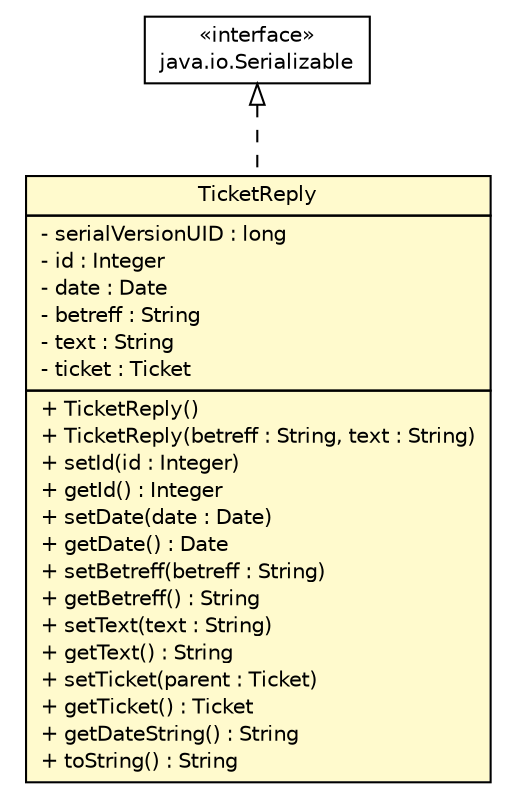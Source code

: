 #!/usr/local/bin/dot
#
# Class diagram 
# Generated by UMLGraph version 5.4 (http://www.umlgraph.org/)
#

digraph G {
	edge [fontname="Helvetica",fontsize=10,labelfontname="Helvetica",labelfontsize=10];
	node [fontname="Helvetica",fontsize=10,shape=plaintext];
	nodesep=0.25;
	ranksep=0.5;
	// de.articmodding.TroubleTicket.TicketReply
	c83 [label=<<table title="de.articmodding.TroubleTicket.TicketReply" border="0" cellborder="1" cellspacing="0" cellpadding="2" port="p" bgcolor="lemonChiffon" href="./TicketReply.html">
		<tr><td><table border="0" cellspacing="0" cellpadding="1">
<tr><td align="center" balign="center"> TicketReply </td></tr>
		</table></td></tr>
		<tr><td><table border="0" cellspacing="0" cellpadding="1">
<tr><td align="left" balign="left"> - serialVersionUID : long </td></tr>
<tr><td align="left" balign="left"> - id : Integer </td></tr>
<tr><td align="left" balign="left"> - date : Date </td></tr>
<tr><td align="left" balign="left"> - betreff : String </td></tr>
<tr><td align="left" balign="left"> - text : String </td></tr>
<tr><td align="left" balign="left"> - ticket : Ticket </td></tr>
		</table></td></tr>
		<tr><td><table border="0" cellspacing="0" cellpadding="1">
<tr><td align="left" balign="left"> + TicketReply() </td></tr>
<tr><td align="left" balign="left"> + TicketReply(betreff : String, text : String) </td></tr>
<tr><td align="left" balign="left"> + setId(id : Integer) </td></tr>
<tr><td align="left" balign="left"> + getId() : Integer </td></tr>
<tr><td align="left" balign="left"> + setDate(date : Date) </td></tr>
<tr><td align="left" balign="left"> + getDate() : Date </td></tr>
<tr><td align="left" balign="left"> + setBetreff(betreff : String) </td></tr>
<tr><td align="left" balign="left"> + getBetreff() : String </td></tr>
<tr><td align="left" balign="left"> + setText(text : String) </td></tr>
<tr><td align="left" balign="left"> + getText() : String </td></tr>
<tr><td align="left" balign="left"> + setTicket(parent : Ticket) </td></tr>
<tr><td align="left" balign="left"> + getTicket() : Ticket </td></tr>
<tr><td align="left" balign="left"> + getDateString() : String </td></tr>
<tr><td align="left" balign="left"> + toString() : String </td></tr>
		</table></td></tr>
		</table>>, URL="./TicketReply.html", fontname="Helvetica", fontcolor="black", fontsize=10.0];
	//de.articmodding.TroubleTicket.TicketReply implements java.io.Serializable
	c91:p -> c83:p [dir=back,arrowtail=empty,style=dashed];
	// java.io.Serializable
	c91 [label=<<table title="java.io.Serializable" border="0" cellborder="1" cellspacing="0" cellpadding="2" port="p" href="http://java.sun.com/j2se/1.4.2/docs/api/java/io/Serializable.html">
		<tr><td><table border="0" cellspacing="0" cellpadding="1">
<tr><td align="center" balign="center"> &#171;interface&#187; </td></tr>
<tr><td align="center" balign="center"> java.io.Serializable </td></tr>
		</table></td></tr>
		</table>>, URL="http://java.sun.com/j2se/1.4.2/docs/api/java/io/Serializable.html", fontname="Helvetica", fontcolor="black", fontsize=10.0];
}

